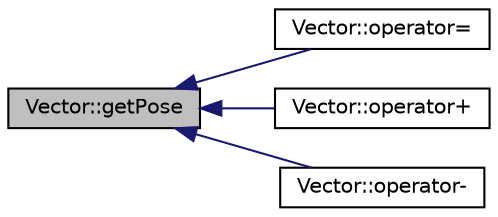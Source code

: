 digraph "Vector::getPose"
{
  edge [fontname="Helvetica",fontsize="10",labelfontname="Helvetica",labelfontsize="10"];
  node [fontname="Helvetica",fontsize="10",shape=record];
  rankdir="LR";
  Node17 [label="Vector::getPose",height=0.2,width=0.4,color="black", fillcolor="grey75", style="filled", fontcolor="black"];
  Node17 -> Node18 [dir="back",color="midnightblue",fontsize="10",style="solid",fontname="Helvetica"];
  Node18 [label="Vector::operator=",height=0.2,width=0.4,color="black", fillcolor="white", style="filled",URL="$classVector.html#a94a8881e6b507839bb12e76e98fdb9ef",tooltip="Default assignment operator. "];
  Node17 -> Node19 [dir="back",color="midnightblue",fontsize="10",style="solid",fontname="Helvetica"];
  Node19 [label="Vector::operator+",height=0.2,width=0.4,color="black", fillcolor="white", style="filled",URL="$classVector.html#a29b5b81103bf853f84f3336c891050e4",tooltip="Vector add operator. "];
  Node17 -> Node20 [dir="back",color="midnightblue",fontsize="10",style="solid",fontname="Helvetica"];
  Node20 [label="Vector::operator-",height=0.2,width=0.4,color="black", fillcolor="white", style="filled",URL="$classVector.html#ac4535a87c249a536ce6f813b1b1d9b31",tooltip="Vector sub operator. "];
}
